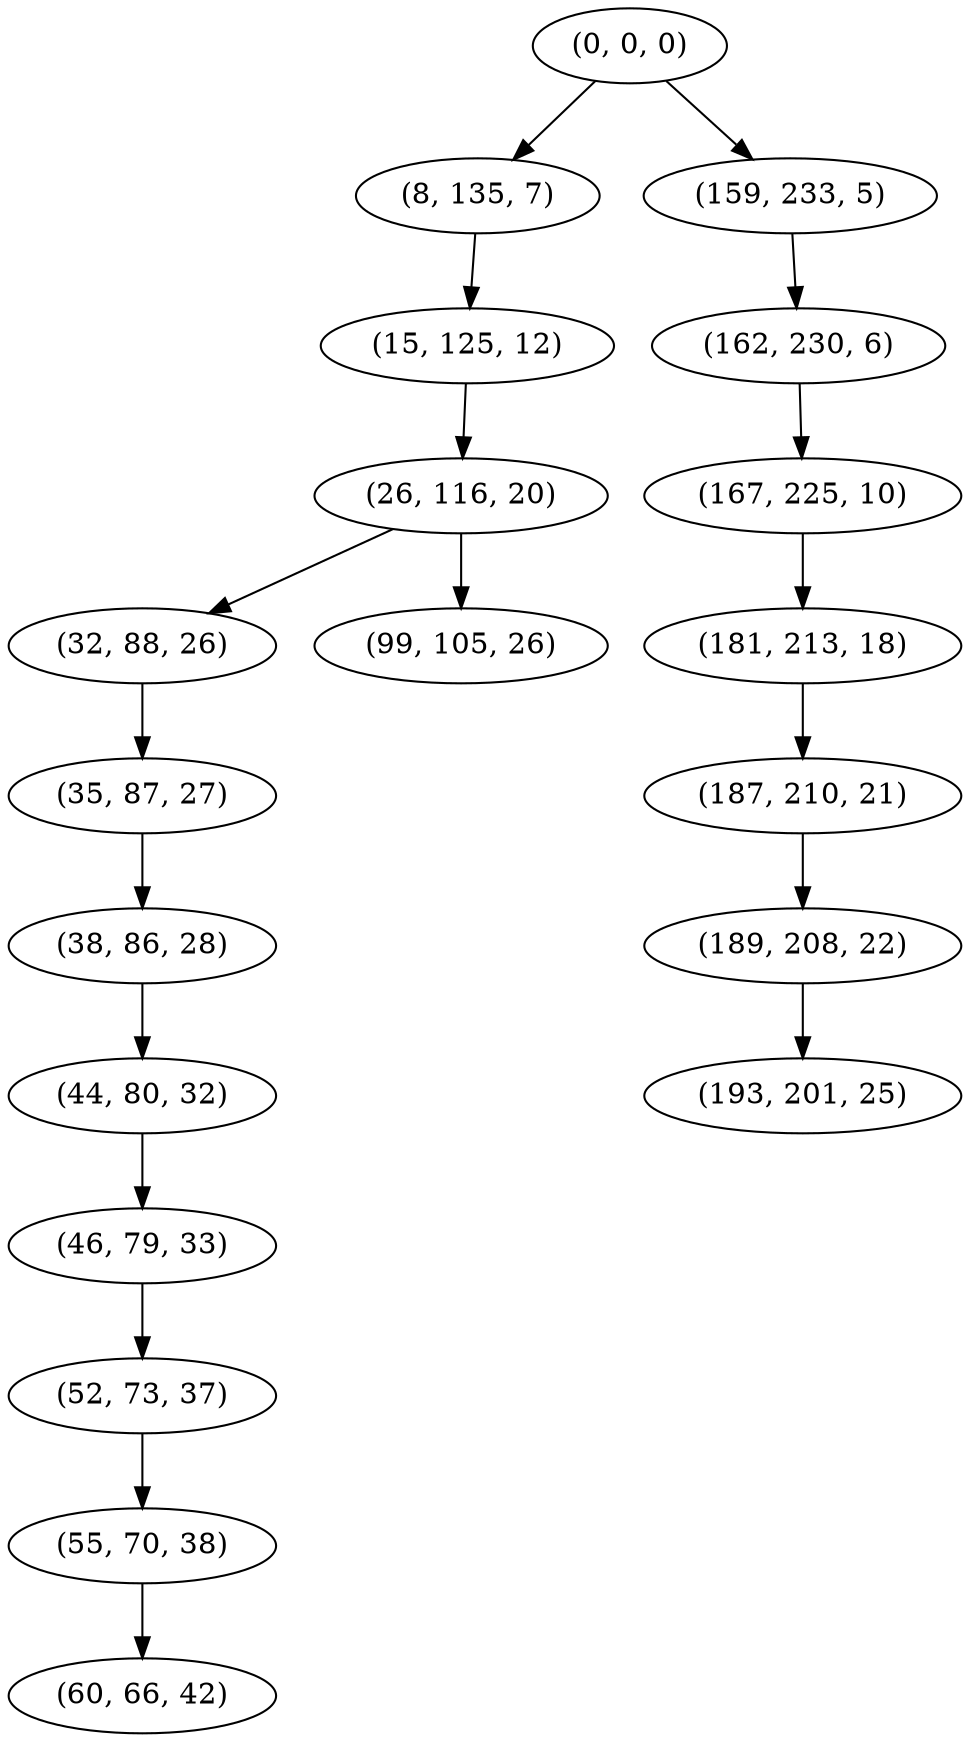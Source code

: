 digraph tree {
    "(0, 0, 0)";
    "(8, 135, 7)";
    "(15, 125, 12)";
    "(26, 116, 20)";
    "(32, 88, 26)";
    "(35, 87, 27)";
    "(38, 86, 28)";
    "(44, 80, 32)";
    "(46, 79, 33)";
    "(52, 73, 37)";
    "(55, 70, 38)";
    "(60, 66, 42)";
    "(99, 105, 26)";
    "(159, 233, 5)";
    "(162, 230, 6)";
    "(167, 225, 10)";
    "(181, 213, 18)";
    "(187, 210, 21)";
    "(189, 208, 22)";
    "(193, 201, 25)";
    "(0, 0, 0)" -> "(8, 135, 7)";
    "(0, 0, 0)" -> "(159, 233, 5)";
    "(8, 135, 7)" -> "(15, 125, 12)";
    "(15, 125, 12)" -> "(26, 116, 20)";
    "(26, 116, 20)" -> "(32, 88, 26)";
    "(26, 116, 20)" -> "(99, 105, 26)";
    "(32, 88, 26)" -> "(35, 87, 27)";
    "(35, 87, 27)" -> "(38, 86, 28)";
    "(38, 86, 28)" -> "(44, 80, 32)";
    "(44, 80, 32)" -> "(46, 79, 33)";
    "(46, 79, 33)" -> "(52, 73, 37)";
    "(52, 73, 37)" -> "(55, 70, 38)";
    "(55, 70, 38)" -> "(60, 66, 42)";
    "(159, 233, 5)" -> "(162, 230, 6)";
    "(162, 230, 6)" -> "(167, 225, 10)";
    "(167, 225, 10)" -> "(181, 213, 18)";
    "(181, 213, 18)" -> "(187, 210, 21)";
    "(187, 210, 21)" -> "(189, 208, 22)";
    "(189, 208, 22)" -> "(193, 201, 25)";
}
